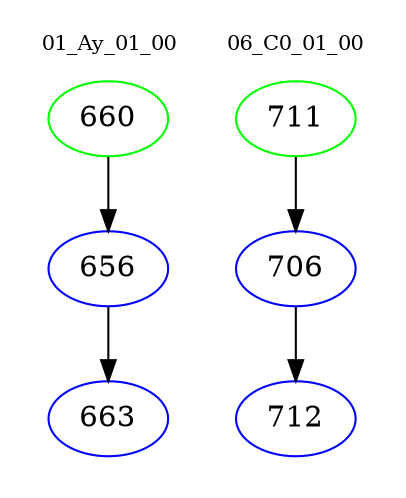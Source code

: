 digraph{
subgraph cluster_0 {
color = white
label = "01_Ay_01_00";
fontsize=10;
T0_660 [label="660", color="green"]
T0_660 -> T0_656 [color="black"]
T0_656 [label="656", color="blue"]
T0_656 -> T0_663 [color="black"]
T0_663 [label="663", color="blue"]
}
subgraph cluster_1 {
color = white
label = "06_C0_01_00";
fontsize=10;
T1_711 [label="711", color="green"]
T1_711 -> T1_706 [color="black"]
T1_706 [label="706", color="blue"]
T1_706 -> T1_712 [color="black"]
T1_712 [label="712", color="blue"]
}
}
